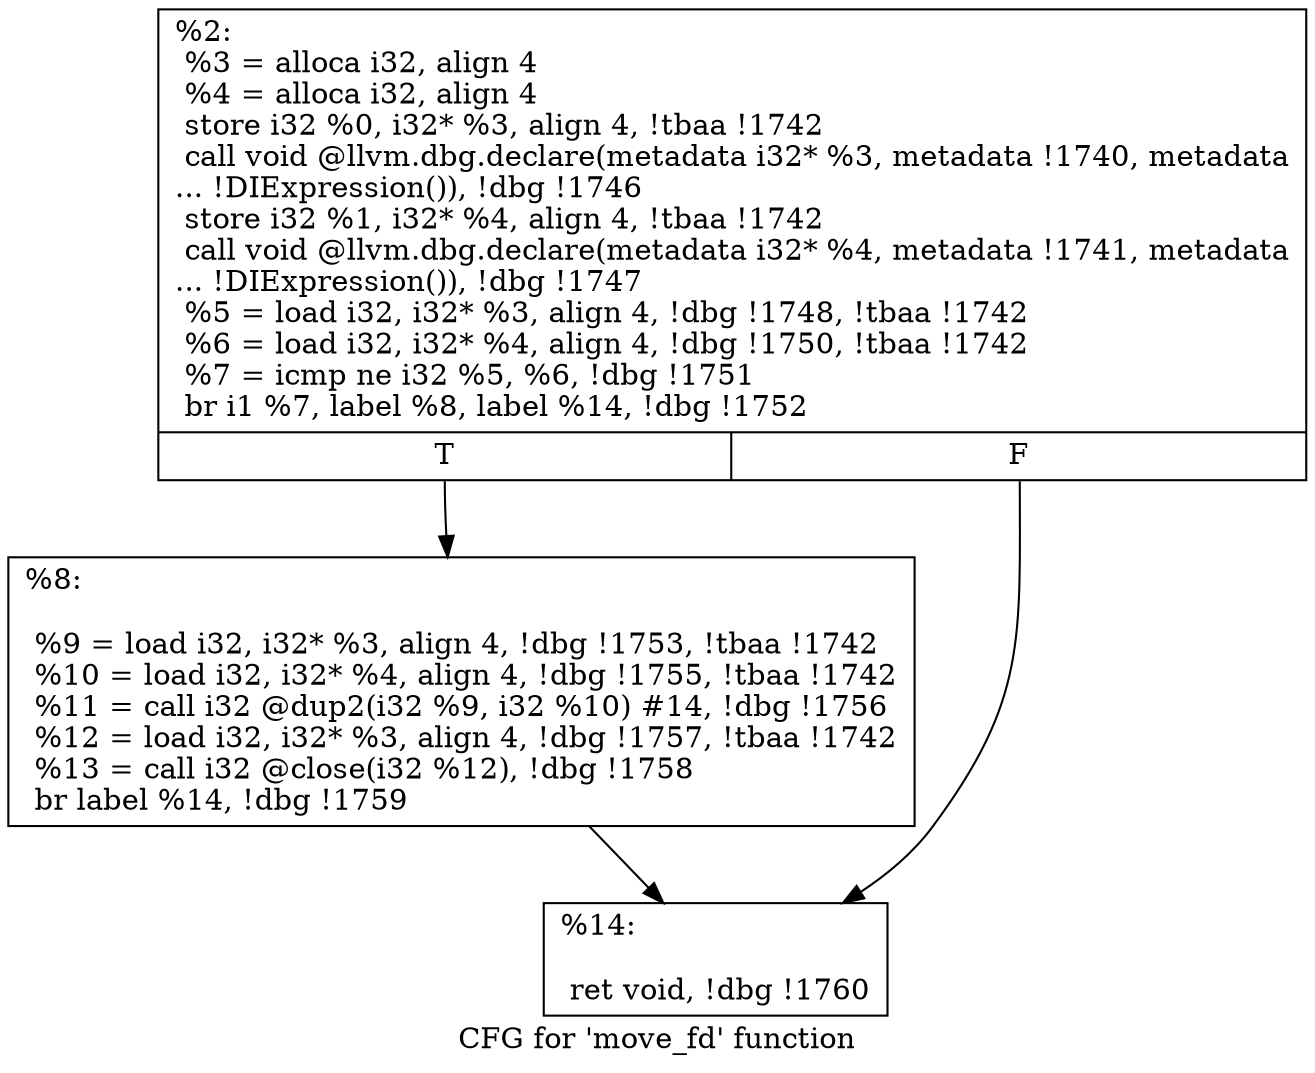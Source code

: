 digraph "CFG for 'move_fd' function" {
	label="CFG for 'move_fd' function";

	Node0x1fe40a0 [shape=record,label="{%2:\l  %3 = alloca i32, align 4\l  %4 = alloca i32, align 4\l  store i32 %0, i32* %3, align 4, !tbaa !1742\l  call void @llvm.dbg.declare(metadata i32* %3, metadata !1740, metadata\l... !DIExpression()), !dbg !1746\l  store i32 %1, i32* %4, align 4, !tbaa !1742\l  call void @llvm.dbg.declare(metadata i32* %4, metadata !1741, metadata\l... !DIExpression()), !dbg !1747\l  %5 = load i32, i32* %3, align 4, !dbg !1748, !tbaa !1742\l  %6 = load i32, i32* %4, align 4, !dbg !1750, !tbaa !1742\l  %7 = icmp ne i32 %5, %6, !dbg !1751\l  br i1 %7, label %8, label %14, !dbg !1752\l|{<s0>T|<s1>F}}"];
	Node0x1fe40a0:s0 -> Node0x1fe5b80;
	Node0x1fe40a0:s1 -> Node0x1fe5bd0;
	Node0x1fe5b80 [shape=record,label="{%8:\l\l  %9 = load i32, i32* %3, align 4, !dbg !1753, !tbaa !1742\l  %10 = load i32, i32* %4, align 4, !dbg !1755, !tbaa !1742\l  %11 = call i32 @dup2(i32 %9, i32 %10) #14, !dbg !1756\l  %12 = load i32, i32* %3, align 4, !dbg !1757, !tbaa !1742\l  %13 = call i32 @close(i32 %12), !dbg !1758\l  br label %14, !dbg !1759\l}"];
	Node0x1fe5b80 -> Node0x1fe5bd0;
	Node0x1fe5bd0 [shape=record,label="{%14:\l\l  ret void, !dbg !1760\l}"];
}
